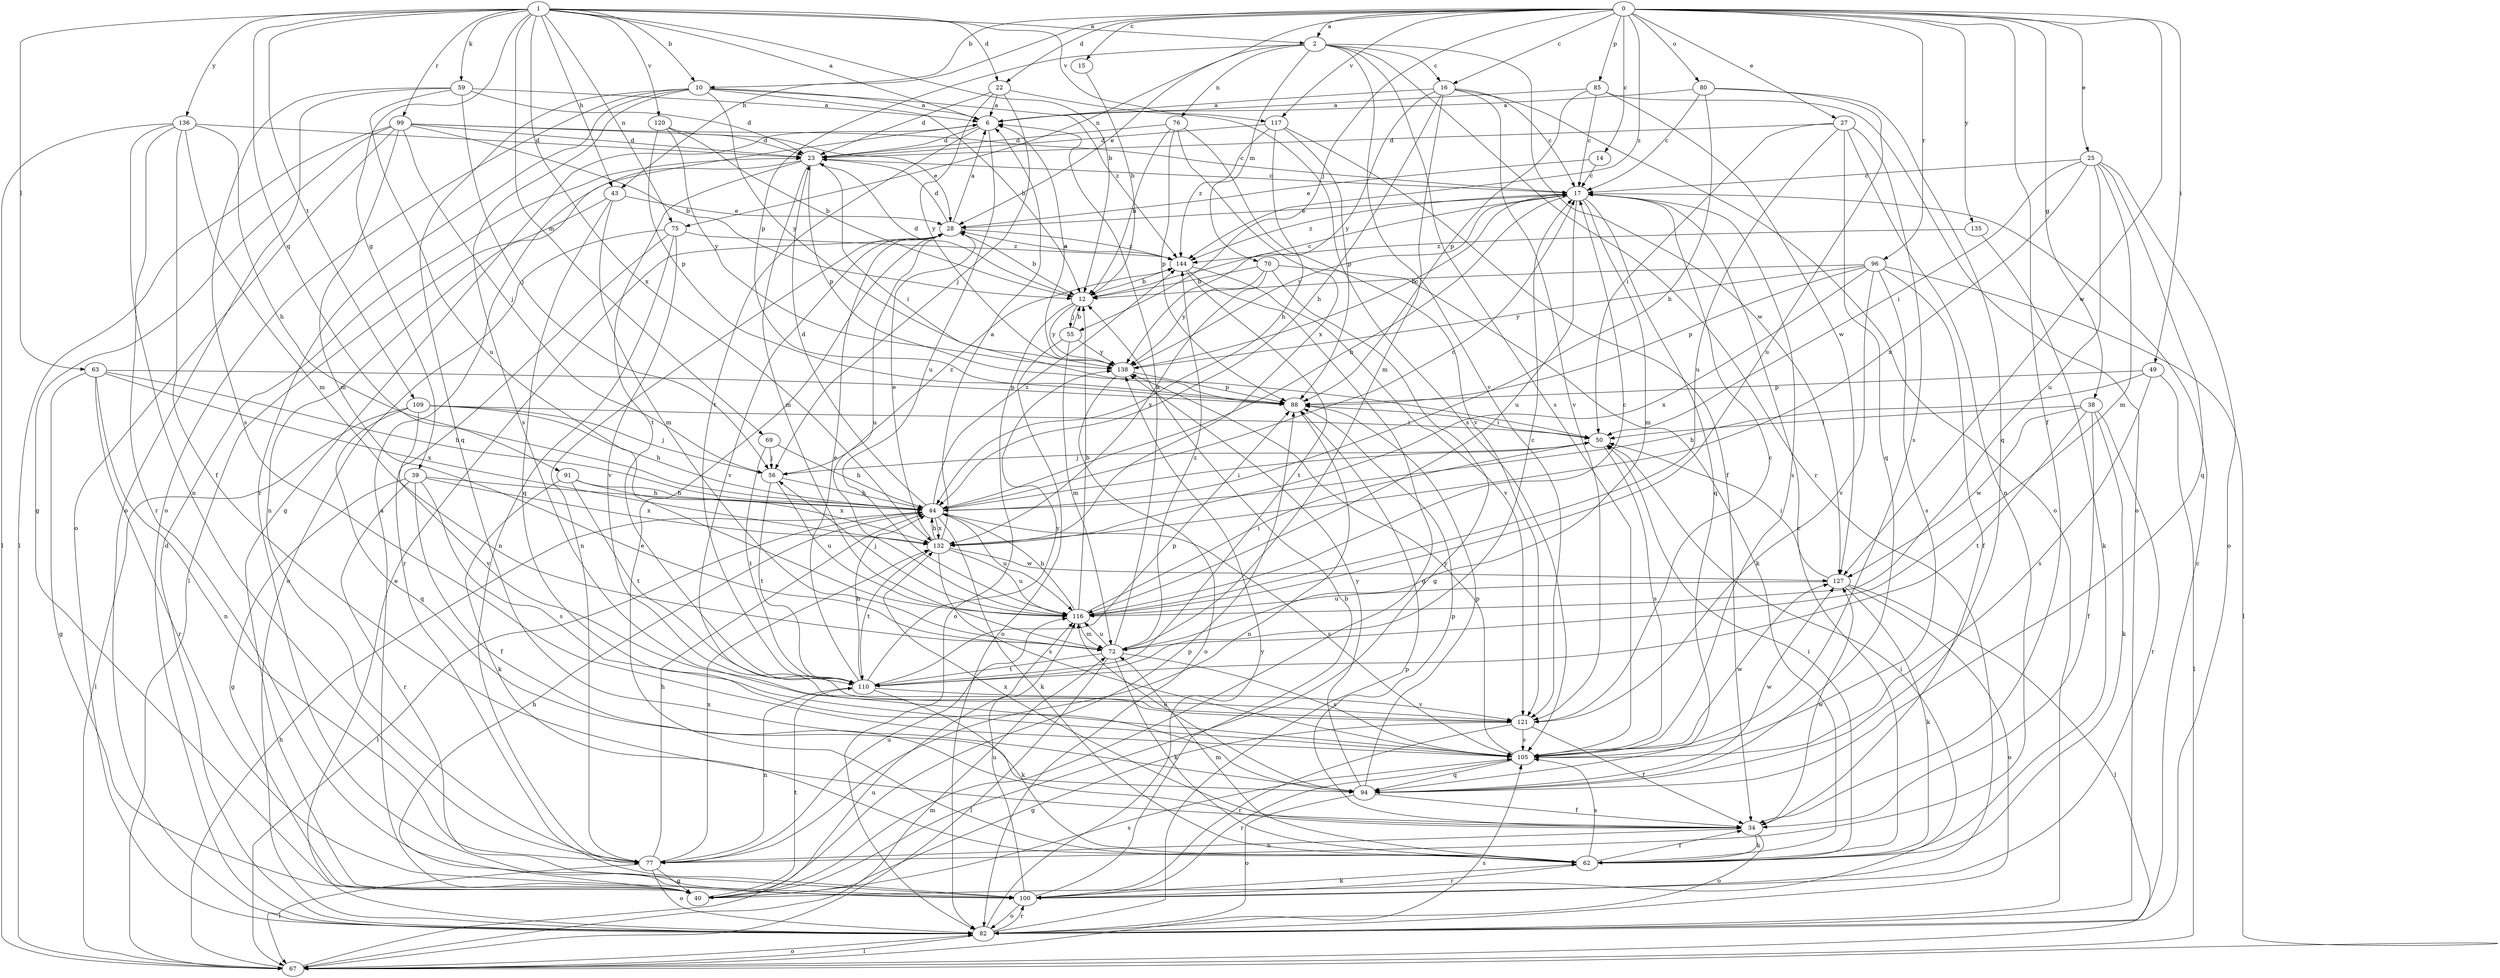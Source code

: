 strict digraph  {
0;
1;
2;
6;
10;
12;
14;
15;
16;
17;
22;
23;
25;
27;
28;
34;
38;
39;
40;
43;
44;
49;
50;
55;
56;
59;
62;
63;
67;
69;
70;
72;
75;
76;
77;
80;
82;
85;
88;
91;
94;
96;
99;
100;
105;
109;
110;
116;
117;
120;
121;
127;
132;
135;
136;
138;
144;
0 -> 2  [label=a];
0 -> 10  [label=b];
0 -> 14  [label=c];
0 -> 15  [label=c];
0 -> 16  [label=c];
0 -> 22  [label=d];
0 -> 25  [label=e];
0 -> 27  [label=e];
0 -> 34  [label=f];
0 -> 38  [label=g];
0 -> 43  [label=h];
0 -> 49  [label=i];
0 -> 55  [label=j];
0 -> 75  [label=n];
0 -> 80  [label=o];
0 -> 85  [label=p];
0 -> 96  [label=r];
0 -> 117  [label=v];
0 -> 127  [label=w];
0 -> 135  [label=y];
0 -> 144  [label=z];
1 -> 2  [label=a];
1 -> 6  [label=a];
1 -> 10  [label=b];
1 -> 12  [label=b];
1 -> 22  [label=d];
1 -> 39  [label=g];
1 -> 43  [label=h];
1 -> 59  [label=k];
1 -> 63  [label=l];
1 -> 69  [label=m];
1 -> 75  [label=n];
1 -> 91  [label=q];
1 -> 99  [label=r];
1 -> 109  [label=t];
1 -> 117  [label=v];
1 -> 120  [label=v];
1 -> 132  [label=x];
1 -> 136  [label=y];
2 -> 16  [label=c];
2 -> 28  [label=e];
2 -> 70  [label=m];
2 -> 76  [label=n];
2 -> 88  [label=p];
2 -> 100  [label=r];
2 -> 105  [label=s];
2 -> 121  [label=v];
2 -> 127  [label=w];
6 -> 23  [label=d];
6 -> 40  [label=g];
6 -> 110  [label=t];
6 -> 116  [label=u];
10 -> 6  [label=a];
10 -> 12  [label=b];
10 -> 82  [label=o];
10 -> 94  [label=q];
10 -> 100  [label=r];
10 -> 105  [label=s];
10 -> 138  [label=y];
10 -> 144  [label=z];
12 -> 17  [label=c];
12 -> 23  [label=d];
12 -> 55  [label=j];
12 -> 82  [label=o];
12 -> 138  [label=y];
14 -> 17  [label=c];
14 -> 28  [label=e];
15 -> 12  [label=b];
16 -> 6  [label=a];
16 -> 17  [label=c];
16 -> 44  [label=h];
16 -> 72  [label=m];
16 -> 82  [label=o];
16 -> 121  [label=v];
16 -> 138  [label=y];
17 -> 28  [label=e];
17 -> 44  [label=h];
17 -> 72  [label=m];
17 -> 94  [label=q];
17 -> 105  [label=s];
17 -> 116  [label=u];
17 -> 138  [label=y];
17 -> 144  [label=z];
22 -> 6  [label=a];
22 -> 23  [label=d];
22 -> 56  [label=j];
22 -> 105  [label=s];
22 -> 138  [label=y];
23 -> 17  [label=c];
23 -> 50  [label=i];
23 -> 72  [label=m];
23 -> 77  [label=n];
23 -> 88  [label=p];
23 -> 110  [label=t];
25 -> 17  [label=c];
25 -> 50  [label=i];
25 -> 72  [label=m];
25 -> 82  [label=o];
25 -> 94  [label=q];
25 -> 116  [label=u];
25 -> 132  [label=x];
27 -> 23  [label=d];
27 -> 50  [label=i];
27 -> 77  [label=n];
27 -> 94  [label=q];
27 -> 105  [label=s];
27 -> 116  [label=u];
28 -> 6  [label=a];
28 -> 12  [label=b];
28 -> 23  [label=d];
28 -> 77  [label=n];
28 -> 116  [label=u];
28 -> 121  [label=v];
28 -> 144  [label=z];
34 -> 62  [label=k];
34 -> 77  [label=n];
34 -> 82  [label=o];
34 -> 88  [label=p];
34 -> 127  [label=w];
34 -> 132  [label=x];
38 -> 34  [label=f];
38 -> 50  [label=i];
38 -> 62  [label=k];
38 -> 100  [label=r];
38 -> 110  [label=t];
38 -> 127  [label=w];
39 -> 34  [label=f];
39 -> 40  [label=g];
39 -> 44  [label=h];
39 -> 100  [label=r];
39 -> 105  [label=s];
39 -> 132  [label=x];
40 -> 6  [label=a];
40 -> 44  [label=h];
40 -> 50  [label=i];
40 -> 88  [label=p];
40 -> 105  [label=s];
40 -> 110  [label=t];
43 -> 28  [label=e];
43 -> 67  [label=l];
43 -> 72  [label=m];
43 -> 94  [label=q];
44 -> 17  [label=c];
44 -> 23  [label=d];
44 -> 50  [label=i];
44 -> 62  [label=k];
44 -> 67  [label=l];
44 -> 105  [label=s];
44 -> 116  [label=u];
44 -> 132  [label=x];
44 -> 144  [label=z];
49 -> 44  [label=h];
49 -> 67  [label=l];
49 -> 88  [label=p];
49 -> 105  [label=s];
50 -> 56  [label=j];
50 -> 105  [label=s];
55 -> 12  [label=b];
55 -> 72  [label=m];
55 -> 82  [label=o];
55 -> 138  [label=y];
56 -> 44  [label=h];
56 -> 110  [label=t];
56 -> 116  [label=u];
56 -> 144  [label=z];
59 -> 6  [label=a];
59 -> 23  [label=d];
59 -> 56  [label=j];
59 -> 82  [label=o];
59 -> 105  [label=s];
59 -> 116  [label=u];
62 -> 17  [label=c];
62 -> 28  [label=e];
62 -> 34  [label=f];
62 -> 50  [label=i];
62 -> 72  [label=m];
62 -> 100  [label=r];
62 -> 105  [label=s];
63 -> 40  [label=g];
63 -> 44  [label=h];
63 -> 77  [label=n];
63 -> 88  [label=p];
63 -> 100  [label=r];
63 -> 132  [label=x];
67 -> 44  [label=h];
67 -> 72  [label=m];
67 -> 82  [label=o];
67 -> 105  [label=s];
67 -> 116  [label=u];
69 -> 44  [label=h];
69 -> 56  [label=j];
69 -> 110  [label=t];
70 -> 12  [label=b];
70 -> 40  [label=g];
70 -> 62  [label=k];
70 -> 132  [label=x];
70 -> 138  [label=y];
72 -> 6  [label=a];
72 -> 62  [label=k];
72 -> 67  [label=l];
72 -> 105  [label=s];
72 -> 110  [label=t];
72 -> 116  [label=u];
72 -> 144  [label=z];
75 -> 77  [label=n];
75 -> 82  [label=o];
75 -> 100  [label=r];
75 -> 121  [label=v];
75 -> 144  [label=z];
76 -> 12  [label=b];
76 -> 23  [label=d];
76 -> 88  [label=p];
76 -> 121  [label=v];
76 -> 132  [label=x];
77 -> 40  [label=g];
77 -> 44  [label=h];
77 -> 67  [label=l];
77 -> 82  [label=o];
77 -> 116  [label=u];
77 -> 132  [label=x];
80 -> 6  [label=a];
80 -> 17  [label=c];
80 -> 44  [label=h];
80 -> 94  [label=q];
80 -> 116  [label=u];
82 -> 17  [label=c];
82 -> 23  [label=d];
82 -> 28  [label=e];
82 -> 67  [label=l];
82 -> 88  [label=p];
82 -> 100  [label=r];
82 -> 138  [label=y];
85 -> 6  [label=a];
85 -> 17  [label=c];
85 -> 82  [label=o];
85 -> 88  [label=p];
85 -> 127  [label=w];
88 -> 50  [label=i];
88 -> 77  [label=n];
91 -> 44  [label=h];
91 -> 62  [label=k];
91 -> 110  [label=t];
91 -> 132  [label=x];
94 -> 34  [label=f];
94 -> 82  [label=o];
94 -> 88  [label=p];
94 -> 116  [label=u];
94 -> 127  [label=w];
94 -> 138  [label=y];
96 -> 12  [label=b];
96 -> 34  [label=f];
96 -> 67  [label=l];
96 -> 88  [label=p];
96 -> 105  [label=s];
96 -> 121  [label=v];
96 -> 132  [label=x];
96 -> 138  [label=y];
99 -> 12  [label=b];
99 -> 17  [label=c];
99 -> 23  [label=d];
99 -> 28  [label=e];
99 -> 40  [label=g];
99 -> 56  [label=j];
99 -> 67  [label=l];
99 -> 72  [label=m];
99 -> 82  [label=o];
100 -> 12  [label=b];
100 -> 62  [label=k];
100 -> 82  [label=o];
100 -> 116  [label=u];
105 -> 94  [label=q];
105 -> 100  [label=r];
105 -> 127  [label=w];
105 -> 138  [label=y];
109 -> 44  [label=h];
109 -> 50  [label=i];
109 -> 56  [label=j];
109 -> 67  [label=l];
109 -> 94  [label=q];
109 -> 121  [label=v];
110 -> 17  [label=c];
110 -> 28  [label=e];
110 -> 44  [label=h];
110 -> 62  [label=k];
110 -> 77  [label=n];
110 -> 88  [label=p];
110 -> 121  [label=v];
110 -> 138  [label=y];
116 -> 12  [label=b];
116 -> 17  [label=c];
116 -> 44  [label=h];
116 -> 50  [label=i];
116 -> 56  [label=j];
116 -> 72  [label=m];
117 -> 23  [label=d];
117 -> 34  [label=f];
117 -> 44  [label=h];
117 -> 88  [label=p];
117 -> 144  [label=z];
120 -> 12  [label=b];
120 -> 23  [label=d];
120 -> 88  [label=p];
120 -> 138  [label=y];
121 -> 17  [label=c];
121 -> 34  [label=f];
121 -> 40  [label=g];
121 -> 100  [label=r];
121 -> 105  [label=s];
127 -> 50  [label=i];
127 -> 62  [label=k];
127 -> 67  [label=l];
127 -> 82  [label=o];
127 -> 116  [label=u];
132 -> 6  [label=a];
132 -> 28  [label=e];
132 -> 44  [label=h];
132 -> 105  [label=s];
132 -> 110  [label=t];
132 -> 116  [label=u];
132 -> 127  [label=w];
135 -> 62  [label=k];
135 -> 144  [label=z];
136 -> 23  [label=d];
136 -> 34  [label=f];
136 -> 44  [label=h];
136 -> 67  [label=l];
136 -> 72  [label=m];
136 -> 77  [label=n];
136 -> 100  [label=r];
138 -> 6  [label=a];
138 -> 17  [label=c];
138 -> 82  [label=o];
138 -> 88  [label=p];
144 -> 12  [label=b];
144 -> 28  [label=e];
144 -> 40  [label=g];
144 -> 110  [label=t];
144 -> 121  [label=v];
}
